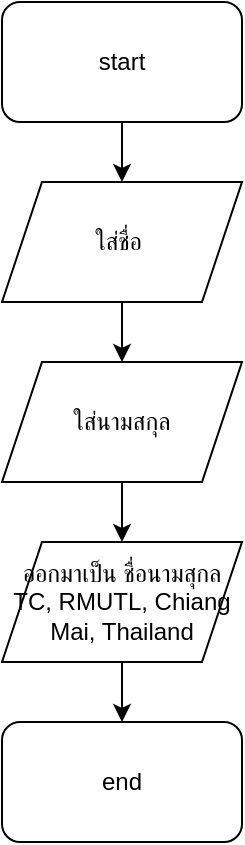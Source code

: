 <mxfile version="24.8.9">
  <diagram name="Page-1" id="g0w12NiWeAtO8eLzC-FF">
    <mxGraphModel dx="965" dy="510" grid="1" gridSize="10" guides="1" tooltips="1" connect="1" arrows="1" fold="1" page="1" pageScale="1" pageWidth="850" pageHeight="1100" math="0" shadow="0">
      <root>
        <mxCell id="0" />
        <mxCell id="1" parent="0" />
        <mxCell id="liw3NZhuyYNR2irqzcsa-3" value="" style="edgeStyle=orthogonalEdgeStyle;rounded=0;orthogonalLoop=1;jettySize=auto;html=1;" edge="1" parent="1" source="liw3NZhuyYNR2irqzcsa-1" target="liw3NZhuyYNR2irqzcsa-2">
          <mxGeometry relative="1" as="geometry" />
        </mxCell>
        <mxCell id="liw3NZhuyYNR2irqzcsa-1" value="start" style="rounded=1;whiteSpace=wrap;html=1;" vertex="1" parent="1">
          <mxGeometry x="365" y="110" width="120" height="60" as="geometry" />
        </mxCell>
        <mxCell id="liw3NZhuyYNR2irqzcsa-5" value="" style="edgeStyle=orthogonalEdgeStyle;rounded=0;orthogonalLoop=1;jettySize=auto;html=1;" edge="1" parent="1" source="liw3NZhuyYNR2irqzcsa-2" target="liw3NZhuyYNR2irqzcsa-4">
          <mxGeometry relative="1" as="geometry" />
        </mxCell>
        <mxCell id="liw3NZhuyYNR2irqzcsa-2" value="ใส่ชื่อ&amp;nbsp;" style="shape=parallelogram;perimeter=parallelogramPerimeter;whiteSpace=wrap;html=1;fixedSize=1;" vertex="1" parent="1">
          <mxGeometry x="365" y="200" width="120" height="60" as="geometry" />
        </mxCell>
        <mxCell id="liw3NZhuyYNR2irqzcsa-7" value="" style="edgeStyle=orthogonalEdgeStyle;rounded=0;orthogonalLoop=1;jettySize=auto;html=1;" edge="1" parent="1" source="liw3NZhuyYNR2irqzcsa-4" target="liw3NZhuyYNR2irqzcsa-6">
          <mxGeometry relative="1" as="geometry" />
        </mxCell>
        <mxCell id="liw3NZhuyYNR2irqzcsa-4" value="ใส่นามสกุล" style="shape=parallelogram;perimeter=parallelogramPerimeter;whiteSpace=wrap;html=1;fixedSize=1;" vertex="1" parent="1">
          <mxGeometry x="365" y="290" width="120" height="60" as="geometry" />
        </mxCell>
        <mxCell id="liw3NZhuyYNR2irqzcsa-9" value="" style="edgeStyle=orthogonalEdgeStyle;rounded=0;orthogonalLoop=1;jettySize=auto;html=1;" edge="1" parent="1" source="liw3NZhuyYNR2irqzcsa-6" target="liw3NZhuyYNR2irqzcsa-8">
          <mxGeometry relative="1" as="geometry" />
        </mxCell>
        <mxCell id="liw3NZhuyYNR2irqzcsa-6" value="ออกมาเป็น ชื่อนามสุกล&lt;div&gt;TC, RMUTL, Chiang Mai, Thailand&lt;/div&gt;" style="shape=parallelogram;perimeter=parallelogramPerimeter;whiteSpace=wrap;html=1;fixedSize=1;" vertex="1" parent="1">
          <mxGeometry x="365" y="380" width="120" height="60" as="geometry" />
        </mxCell>
        <mxCell id="liw3NZhuyYNR2irqzcsa-8" value="end" style="rounded=1;whiteSpace=wrap;html=1;" vertex="1" parent="1">
          <mxGeometry x="365" y="470" width="120" height="60" as="geometry" />
        </mxCell>
      </root>
    </mxGraphModel>
  </diagram>
</mxfile>
